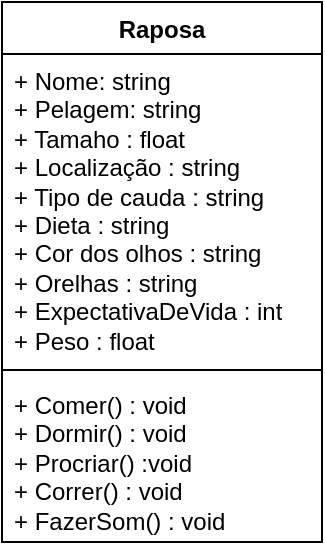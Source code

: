 <mxfile version="21.6.9" type="device">
  <diagram name="Página-1" id="5X2hlnucxUbDPLqyYhQw">
    <mxGraphModel dx="744" dy="573" grid="1" gridSize="10" guides="1" tooltips="1" connect="1" arrows="1" fold="1" page="1" pageScale="1" pageWidth="827" pageHeight="1169" math="0" shadow="0">
      <root>
        <mxCell id="0" />
        <mxCell id="1" parent="0" />
        <mxCell id="OVjZ6hHooiTvuWRuSOld-1" value="Raposa" style="swimlane;fontStyle=1;align=center;verticalAlign=top;childLayout=stackLayout;horizontal=1;startSize=26;horizontalStack=0;resizeParent=1;resizeParentMax=0;resizeLast=0;collapsible=1;marginBottom=0;whiteSpace=wrap;html=1;" vertex="1" parent="1">
          <mxGeometry x="70" y="100" width="160" height="270" as="geometry" />
        </mxCell>
        <mxCell id="OVjZ6hHooiTvuWRuSOld-2" value="+ Nome: string&lt;br&gt;+ Pelagem: string&lt;br&gt;+ Tamaho : float&lt;br&gt;+ Localização : string&lt;br&gt;+ Tipo de cauda : string&lt;br&gt;+ Dieta : string&lt;br&gt;+ Cor dos olhos : string&lt;br&gt;+ Orelhas : string&lt;br&gt;+ ExpectativaDeVida : int&lt;br&gt;+ Peso : float" style="text;strokeColor=none;fillColor=none;align=left;verticalAlign=top;spacingLeft=4;spacingRight=4;overflow=hidden;rotatable=0;points=[[0,0.5],[1,0.5]];portConstraint=eastwest;whiteSpace=wrap;html=1;" vertex="1" parent="OVjZ6hHooiTvuWRuSOld-1">
          <mxGeometry y="26" width="160" height="154" as="geometry" />
        </mxCell>
        <mxCell id="OVjZ6hHooiTvuWRuSOld-3" value="" style="line;strokeWidth=1;fillColor=none;align=left;verticalAlign=middle;spacingTop=-1;spacingLeft=3;spacingRight=3;rotatable=0;labelPosition=right;points=[];portConstraint=eastwest;strokeColor=inherit;" vertex="1" parent="OVjZ6hHooiTvuWRuSOld-1">
          <mxGeometry y="180" width="160" height="8" as="geometry" />
        </mxCell>
        <mxCell id="OVjZ6hHooiTvuWRuSOld-4" value="+ Comer() : void&lt;br&gt;+ Dormir() : void&lt;br&gt;+ Procriar() :void&lt;br&gt;+ Correr() : void&lt;br&gt;+ FazerSom() : void" style="text;strokeColor=none;fillColor=none;align=left;verticalAlign=top;spacingLeft=4;spacingRight=4;overflow=hidden;rotatable=0;points=[[0,0.5],[1,0.5]];portConstraint=eastwest;whiteSpace=wrap;html=1;" vertex="1" parent="OVjZ6hHooiTvuWRuSOld-1">
          <mxGeometry y="188" width="160" height="82" as="geometry" />
        </mxCell>
      </root>
    </mxGraphModel>
  </diagram>
</mxfile>

